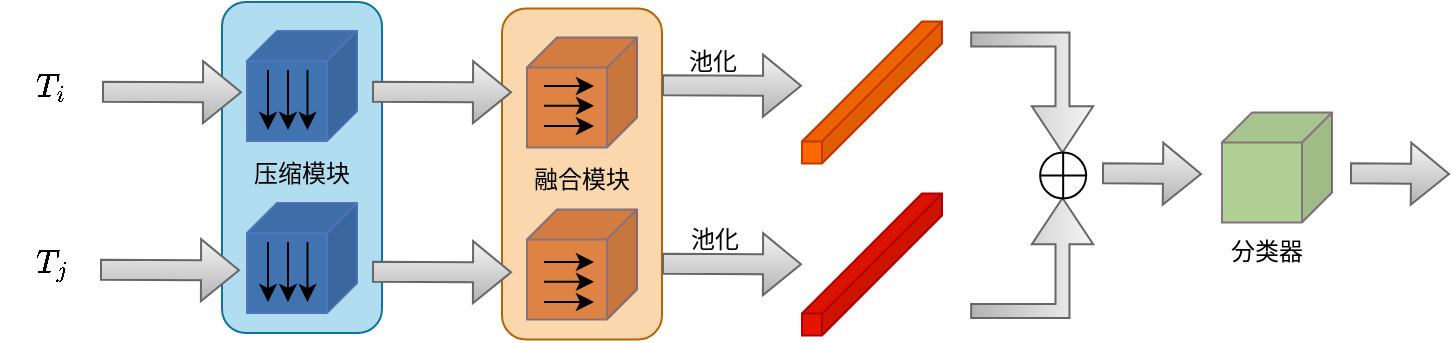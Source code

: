 <mxfile version="24.7.16">
  <diagram name="第 1 页" id="t15jNG6bgE84ACy7IMRB">
    <mxGraphModel dx="762" dy="468" grid="1" gridSize="10" guides="1" tooltips="1" connect="1" arrows="1" fold="1" page="1" pageScale="1" pageWidth="827" pageHeight="1169" math="1" shadow="0">
      <root>
        <mxCell id="0" />
        <mxCell id="1" parent="0" />
        <mxCell id="dVToWs_MeR6ifMT7SAdH-2" value="$$T_i$$" style="text;html=1;align=center;verticalAlign=middle;whiteSpace=wrap;rounded=0;fontSize=14;" vertex="1" parent="1">
          <mxGeometry x="130" y="277" width="30" height="30" as="geometry" />
        </mxCell>
        <mxCell id="dVToWs_MeR6ifMT7SAdH-3" value="$$T_j$$" style="text;html=1;align=center;verticalAlign=middle;whiteSpace=wrap;rounded=0;fontSize=14;" vertex="1" parent="1">
          <mxGeometry x="130" y="366.25" width="30" height="30" as="geometry" />
        </mxCell>
        <mxCell id="dVToWs_MeR6ifMT7SAdH-4" value="" style="rounded=1;whiteSpace=wrap;html=1;fillColor=#b1ddf0;strokeColor=#10739e;" vertex="1" parent="1">
          <mxGeometry x="230" y="250" width="80" height="165.5" as="geometry" />
        </mxCell>
        <mxCell id="dVToWs_MeR6ifMT7SAdH-6" value="" style="shape=cube;whiteSpace=wrap;html=1;boundedLbl=1;backgroundOutline=1;darkOpacity=0.05;darkOpacity2=0.1;size=15;flipV=0;flipH=1;fillColor=#4273b1;fontColor=#ffffff;strokeColor=#5175bc;gradientColor=none;" vertex="1" parent="1">
          <mxGeometry x="242.5" y="264.5" width="55" height="55" as="geometry" />
        </mxCell>
        <mxCell id="dVToWs_MeR6ifMT7SAdH-11" value="" style="endArrow=classic;html=1;rounded=0;" edge="1" parent="1">
          <mxGeometry width="50" height="50" relative="1" as="geometry">
            <mxPoint x="253" y="284" as="sourcePoint" />
            <mxPoint x="253" y="314" as="targetPoint" />
          </mxGeometry>
        </mxCell>
        <mxCell id="dVToWs_MeR6ifMT7SAdH-12" value="" style="endArrow=classic;html=1;rounded=0;" edge="1" parent="1">
          <mxGeometry width="50" height="50" relative="1" as="geometry">
            <mxPoint x="263" y="284" as="sourcePoint" />
            <mxPoint x="263" y="314" as="targetPoint" />
          </mxGeometry>
        </mxCell>
        <mxCell id="dVToWs_MeR6ifMT7SAdH-13" value="" style="endArrow=classic;html=1;rounded=0;" edge="1" parent="1">
          <mxGeometry width="50" height="50" relative="1" as="geometry">
            <mxPoint x="272.75" y="284" as="sourcePoint" />
            <mxPoint x="272.75" y="314" as="targetPoint" />
          </mxGeometry>
        </mxCell>
        <mxCell id="dVToWs_MeR6ifMT7SAdH-14" value="" style="shape=cube;whiteSpace=wrap;html=1;boundedLbl=1;backgroundOutline=1;darkOpacity=0.05;darkOpacity2=0.1;size=15;flipV=0;flipH=1;fillColor=#4273b1;fontColor=#ffffff;strokeColor=#5175bc;gradientColor=none;" vertex="1" parent="1">
          <mxGeometry x="242.5" y="350.5" width="55" height="55" as="geometry" />
        </mxCell>
        <mxCell id="dVToWs_MeR6ifMT7SAdH-15" value="" style="endArrow=classic;html=1;rounded=0;" edge="1" parent="1">
          <mxGeometry width="50" height="50" relative="1" as="geometry">
            <mxPoint x="253" y="370" as="sourcePoint" />
            <mxPoint x="253" y="400" as="targetPoint" />
          </mxGeometry>
        </mxCell>
        <mxCell id="dVToWs_MeR6ifMT7SAdH-16" value="" style="endArrow=classic;html=1;rounded=0;" edge="1" parent="1">
          <mxGeometry width="50" height="50" relative="1" as="geometry">
            <mxPoint x="263" y="370" as="sourcePoint" />
            <mxPoint x="263" y="400" as="targetPoint" />
          </mxGeometry>
        </mxCell>
        <mxCell id="dVToWs_MeR6ifMT7SAdH-17" value="" style="endArrow=classic;html=1;rounded=0;" edge="1" parent="1">
          <mxGeometry width="50" height="50" relative="1" as="geometry">
            <mxPoint x="272.75" y="370" as="sourcePoint" />
            <mxPoint x="272.75" y="400" as="targetPoint" />
          </mxGeometry>
        </mxCell>
        <mxCell id="dVToWs_MeR6ifMT7SAdH-18" value="压缩模块" style="text;html=1;align=center;verticalAlign=middle;whiteSpace=wrap;rounded=0;" vertex="1" parent="1">
          <mxGeometry x="240" y="321" width="60" height="30" as="geometry" />
        </mxCell>
        <mxCell id="dVToWs_MeR6ifMT7SAdH-19" value="" style="rounded=1;whiteSpace=wrap;html=1;fillColor=#fad7ac;strokeColor=#b46504;" vertex="1" parent="1">
          <mxGeometry x="370" y="253.25" width="80" height="165.5" as="geometry" />
        </mxCell>
        <mxCell id="dVToWs_MeR6ifMT7SAdH-20" value="" style="shape=cube;whiteSpace=wrap;html=1;boundedLbl=1;backgroundOutline=1;darkOpacity=0.05;darkOpacity2=0.1;size=15;flipV=0;flipH=1;fillColor=#de8344;strokeColor=#85727f;" vertex="1" parent="1">
          <mxGeometry x="382.5" y="267.75" width="55" height="55" as="geometry" />
        </mxCell>
        <mxCell id="dVToWs_MeR6ifMT7SAdH-24" value="" style="shape=cube;whiteSpace=wrap;html=1;boundedLbl=1;backgroundOutline=1;darkOpacity=0.05;darkOpacity2=0.1;size=15;flipV=0;flipH=1;fillColor=#de8344;strokeColor=#85727f;" vertex="1" parent="1">
          <mxGeometry x="382.5" y="353.75" width="55" height="55" as="geometry" />
        </mxCell>
        <mxCell id="dVToWs_MeR6ifMT7SAdH-28" value="融合模块" style="text;html=1;align=center;verticalAlign=middle;whiteSpace=wrap;rounded=0;" vertex="1" parent="1">
          <mxGeometry x="380" y="324.25" width="60" height="30" as="geometry" />
        </mxCell>
        <mxCell id="dVToWs_MeR6ifMT7SAdH-31" value="" style="shape=cube;whiteSpace=wrap;html=1;boundedLbl=1;backgroundOutline=1;darkOpacity=0.05;darkOpacity2=0.1;flipV=0;flipH=1;size=60;fillColor=#fa6800;fontColor=#000000;strokeColor=#C73500;" vertex="1" parent="1">
          <mxGeometry x="520" y="259.75" width="70" height="71" as="geometry" />
        </mxCell>
        <mxCell id="dVToWs_MeR6ifMT7SAdH-32" value="" style="shape=cube;whiteSpace=wrap;html=1;boundedLbl=1;backgroundOutline=1;darkOpacity=0.05;darkOpacity2=0.1;flipV=0;flipH=1;size=60;fillColor=#e51400;fontColor=#ffffff;strokeColor=#B20000;" vertex="1" parent="1">
          <mxGeometry x="520" y="345.75" width="70" height="71" as="geometry" />
        </mxCell>
        <mxCell id="dVToWs_MeR6ifMT7SAdH-35" value="" style="shape=flexArrow;endArrow=classic;html=1;rounded=0;fillColor=#f5f5f5;gradientColor=#b3b3b3;strokeColor=#666666;" edge="1" parent="1">
          <mxGeometry width="50" height="50" relative="1" as="geometry">
            <mxPoint x="170" y="294.91" as="sourcePoint" />
            <mxPoint x="240" y="295.16" as="targetPoint" />
          </mxGeometry>
        </mxCell>
        <mxCell id="dVToWs_MeR6ifMT7SAdH-36" value="" style="shape=flexArrow;endArrow=classic;html=1;rounded=0;fillColor=#f5f5f5;gradientColor=#b3b3b3;strokeColor=#666666;" edge="1" parent="1">
          <mxGeometry width="50" height="50" relative="1" as="geometry">
            <mxPoint x="169" y="383.91" as="sourcePoint" />
            <mxPoint x="239" y="384.16" as="targetPoint" />
          </mxGeometry>
        </mxCell>
        <mxCell id="dVToWs_MeR6ifMT7SAdH-37" value="" style="shape=flexArrow;endArrow=classic;html=1;rounded=0;fillColor=#f5f5f5;gradientColor=#b3b3b3;strokeColor=#666666;" edge="1" parent="1">
          <mxGeometry width="50" height="50" relative="1" as="geometry">
            <mxPoint x="305" y="294.91" as="sourcePoint" />
            <mxPoint x="375" y="295.16" as="targetPoint" />
          </mxGeometry>
        </mxCell>
        <mxCell id="dVToWs_MeR6ifMT7SAdH-38" value="" style="shape=flexArrow;endArrow=classic;html=1;rounded=0;fillColor=#f5f5f5;gradientColor=#b3b3b3;strokeColor=#666666;" edge="1" parent="1">
          <mxGeometry width="50" height="50" relative="1" as="geometry">
            <mxPoint x="305" y="384.91" as="sourcePoint" />
            <mxPoint x="375" y="385.16" as="targetPoint" />
          </mxGeometry>
        </mxCell>
        <mxCell id="dVToWs_MeR6ifMT7SAdH-44" value="" style="endArrow=classic;html=1;rounded=0;" edge="1" parent="1">
          <mxGeometry width="50" height="50" relative="1" as="geometry">
            <mxPoint x="391" y="292" as="sourcePoint" />
            <mxPoint x="416" y="292" as="targetPoint" />
          </mxGeometry>
        </mxCell>
        <mxCell id="dVToWs_MeR6ifMT7SAdH-45" value="" style="endArrow=classic;html=1;rounded=0;" edge="1" parent="1">
          <mxGeometry width="50" height="50" relative="1" as="geometry">
            <mxPoint x="391" y="301.9" as="sourcePoint" />
            <mxPoint x="416" y="301.9" as="targetPoint" />
          </mxGeometry>
        </mxCell>
        <mxCell id="dVToWs_MeR6ifMT7SAdH-46" value="" style="endArrow=classic;html=1;rounded=0;" edge="1" parent="1">
          <mxGeometry width="50" height="50" relative="1" as="geometry">
            <mxPoint x="391" y="312" as="sourcePoint" />
            <mxPoint x="416" y="312" as="targetPoint" />
          </mxGeometry>
        </mxCell>
        <mxCell id="dVToWs_MeR6ifMT7SAdH-47" value="" style="endArrow=classic;html=1;rounded=0;" edge="1" parent="1">
          <mxGeometry width="50" height="50" relative="1" as="geometry">
            <mxPoint x="391" y="380" as="sourcePoint" />
            <mxPoint x="416" y="380" as="targetPoint" />
          </mxGeometry>
        </mxCell>
        <mxCell id="dVToWs_MeR6ifMT7SAdH-48" value="" style="endArrow=classic;html=1;rounded=0;" edge="1" parent="1">
          <mxGeometry width="50" height="50" relative="1" as="geometry">
            <mxPoint x="391" y="389.9" as="sourcePoint" />
            <mxPoint x="416" y="389.9" as="targetPoint" />
          </mxGeometry>
        </mxCell>
        <mxCell id="dVToWs_MeR6ifMT7SAdH-49" value="" style="endArrow=classic;html=1;rounded=0;" edge="1" parent="1">
          <mxGeometry width="50" height="50" relative="1" as="geometry">
            <mxPoint x="391" y="400" as="sourcePoint" />
            <mxPoint x="416" y="400" as="targetPoint" />
          </mxGeometry>
        </mxCell>
        <mxCell id="dVToWs_MeR6ifMT7SAdH-50" value="" style="shape=flexArrow;endArrow=classic;html=1;rounded=0;fillColor=#f5f5f5;gradientColor=#b3b3b3;strokeColor=#666666;" edge="1" parent="1">
          <mxGeometry width="50" height="50" relative="1" as="geometry">
            <mxPoint x="450" y="291.66" as="sourcePoint" />
            <mxPoint x="520" y="291.91" as="targetPoint" />
          </mxGeometry>
        </mxCell>
        <mxCell id="dVToWs_MeR6ifMT7SAdH-51" value="" style="shape=flexArrow;endArrow=classic;html=1;rounded=0;fillColor=#f5f5f5;gradientColor=#b3b3b3;strokeColor=#666666;" edge="1" parent="1">
          <mxGeometry width="50" height="50" relative="1" as="geometry">
            <mxPoint x="450" y="380.91" as="sourcePoint" />
            <mxPoint x="520" y="381.16" as="targetPoint" />
          </mxGeometry>
        </mxCell>
        <mxCell id="dVToWs_MeR6ifMT7SAdH-53" value="池化" style="text;html=1;align=center;verticalAlign=middle;resizable=0;points=[];autosize=1;strokeColor=none;fillColor=none;" vertex="1" parent="1">
          <mxGeometry x="450" y="264.5" width="50" height="30" as="geometry" />
        </mxCell>
        <mxCell id="dVToWs_MeR6ifMT7SAdH-54" value="池化" style="text;html=1;align=center;verticalAlign=middle;resizable=0;points=[];autosize=1;strokeColor=none;fillColor=none;" vertex="1" parent="1">
          <mxGeometry x="451" y="354.25" width="50" height="30" as="geometry" />
        </mxCell>
        <mxCell id="dVToWs_MeR6ifMT7SAdH-55" value="" style="html=1;shadow=0;dashed=0;align=center;verticalAlign=middle;shape=mxgraph.arrows2.bendArrow;dy=3.49;dx=23.16;notch=0;arrowHead=30.67;rounded=0;rotation=90;strokeColor=#666666;fontFamily=Helvetica;fontSize=11;fontColor=default;labelBackgroundColor=default;fillColor=#f5f5f5;gradientColor=#b3b3b3;" vertex="1" parent="1">
          <mxGeometry x="605.08" y="264.75" width="60" height="61" as="geometry" />
        </mxCell>
        <mxCell id="dVToWs_MeR6ifMT7SAdH-58" value="" style="html=1;shadow=0;dashed=0;align=center;verticalAlign=middle;shape=mxgraph.arrows2.bendArrow;dy=3.49;dx=23.16;notch=0;arrowHead=30.67;rounded=0;rotation=90;flipV=0;flipH=1;strokeColor=#666666;fontFamily=Helvetica;fontSize=11;fontColor=default;labelBackgroundColor=default;fillColor=#f5f5f5;gradientColor=#b3b3b3;" vertex="1" parent="1">
          <mxGeometry x="605.08" y="347.5" width="60" height="61" as="geometry" />
        </mxCell>
        <mxCell id="dVToWs_MeR6ifMT7SAdH-59" value="" style="shape=orEllipse;perimeter=ellipsePerimeter;whiteSpace=wrap;html=1;backgroundOutline=1;" vertex="1" parent="1">
          <mxGeometry x="639.08" y="325.25" width="23" height="23" as="geometry" />
        </mxCell>
        <mxCell id="dVToWs_MeR6ifMT7SAdH-60" value="" style="shape=flexArrow;endArrow=classic;html=1;rounded=0;fillColor=#f5f5f5;gradientColor=#b3b3b3;strokeColor=#666666;" edge="1" parent="1">
          <mxGeometry width="50" height="50" relative="1" as="geometry">
            <mxPoint x="670" y="335.58" as="sourcePoint" />
            <mxPoint x="720" y="336" as="targetPoint" />
          </mxGeometry>
        </mxCell>
        <mxCell id="dVToWs_MeR6ifMT7SAdH-62" value="" style="shape=cube;whiteSpace=wrap;html=1;boundedLbl=1;backgroundOutline=1;darkOpacity=0.05;darkOpacity2=0.1;size=15;flipV=0;flipH=1;fillColor=#b1d095;strokeColor=#85727f;align=center;verticalAlign=middle;fontFamily=Helvetica;fontSize=12;fontColor=default;gradientColor=none;" vertex="1" parent="1">
          <mxGeometry x="730" y="305.25" width="55" height="55" as="geometry" />
        </mxCell>
        <mxCell id="dVToWs_MeR6ifMT7SAdH-63" value="分类器" style="text;html=1;align=center;verticalAlign=middle;whiteSpace=wrap;rounded=0;" vertex="1" parent="1">
          <mxGeometry x="720" y="360.25" width="65" height="30" as="geometry" />
        </mxCell>
        <mxCell id="dVToWs_MeR6ifMT7SAdH-64" value="" style="shape=flexArrow;endArrow=classic;html=1;rounded=0;fillColor=#f5f5f5;gradientColor=#b3b3b3;strokeColor=#666666;" edge="1" parent="1">
          <mxGeometry width="50" height="50" relative="1" as="geometry">
            <mxPoint x="794" y="335.58" as="sourcePoint" />
            <mxPoint x="844" y="336" as="targetPoint" />
          </mxGeometry>
        </mxCell>
      </root>
    </mxGraphModel>
  </diagram>
</mxfile>
